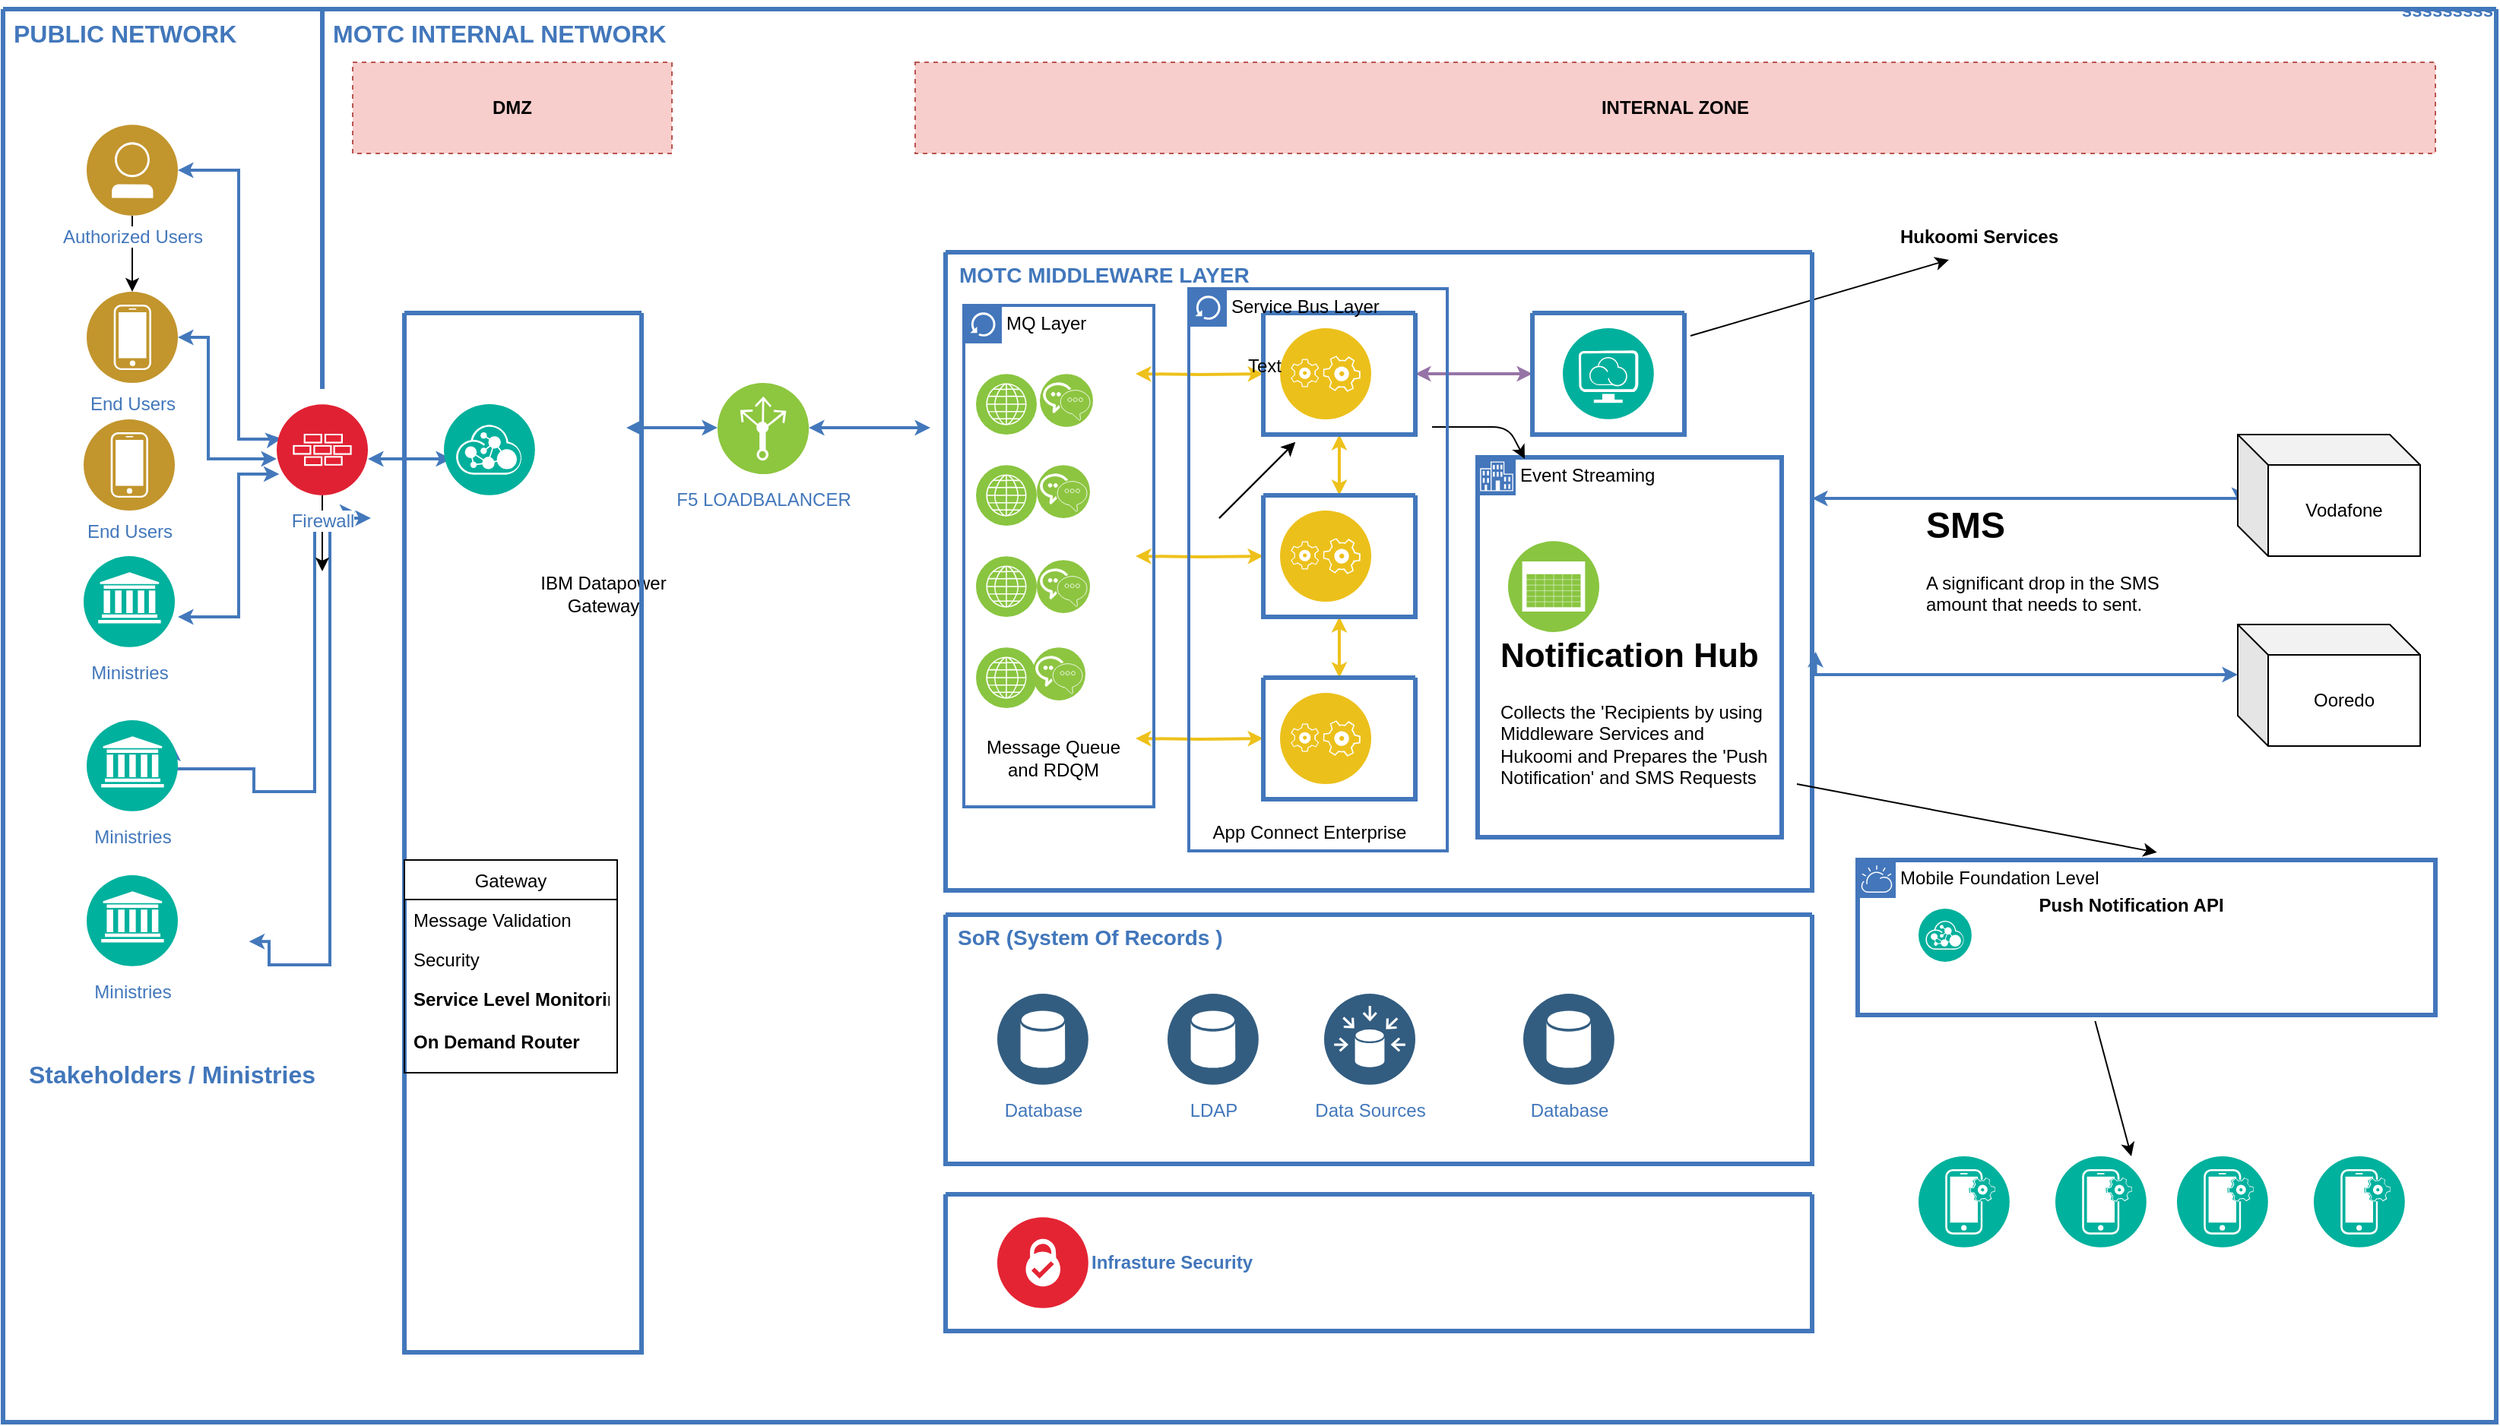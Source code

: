<mxfile version="14.9.8" type="github">
  <diagram id="31b32b95-0358-9bc7-6ba0-a27c054ed1a7" name="Page-1">
    <mxGraphModel dx="2889" dy="1122" grid="1" gridSize="10" guides="1" tooltips="1" connect="1" arrows="1" fold="1" page="1" pageScale="1" pageWidth="827" pageHeight="1169" background="none" math="0" shadow="0">
      <root>
        <mxCell id="0" />
        <mxCell id="1" parent="0" />
        <mxCell id="Fddl8qkM5L3DqnkjX7zU-95" value="Stakeholders / Ministries" style="text;html=1;align=left;verticalAlign=top;fontColor=#4277BB;shadow=0;dashed=0;strokeColor=none;fillColor=none;labelBackgroundColor=none;fontStyle=1;fontSize=16;spacingLeft=5;" parent="1" vertex="1">
          <mxGeometry x="10" y="710" width="170" height="30" as="geometry" />
        </mxCell>
        <mxCell id="Fddl8qkM5L3DqnkjX7zU-109" style="edgeStyle=orthogonalEdgeStyle;rounded=0;html=1;labelBackgroundColor=#ffffff;startArrow=classic;startFill=1;startSize=4;endArrow=classic;endFill=1;endSize=4;jettySize=auto;orthogonalLoop=1;strokeColor=#4378BB;strokeWidth=2;fontSize=19;fontColor=#CC99FF;exitX=1;exitY=0.25;exitDx=0;exitDy=0;" parent="1" source="Fddl8qkM5L3DqnkjX7zU-107" edge="1">
          <mxGeometry relative="1" as="geometry">
            <Array as="points">
              <mxPoint x="165" y="525" />
              <mxPoint x="165" y="540" />
              <mxPoint x="205" y="540" />
              <mxPoint x="205" y="356" />
            </Array>
            <mxPoint x="165" y="450" as="sourcePoint" />
            <mxPoint x="231.716" y="356" as="targetPoint" />
          </mxGeometry>
        </mxCell>
        <mxCell id="Fddl8qkM5L3DqnkjX7zU-110" style="edgeStyle=orthogonalEdgeStyle;rounded=0;html=1;labelBackgroundColor=#ffffff;startArrow=classic;startFill=1;startSize=4;endArrow=classic;endFill=1;endSize=4;jettySize=auto;orthogonalLoop=1;strokeColor=#4378BB;strokeWidth=2;fontSize=19;fontColor=#CC99FF;exitX=1;exitY=0.25;exitDx=0;exitDy=0;" parent="1" edge="1">
          <mxGeometry relative="1" as="geometry">
            <Array as="points">
              <mxPoint x="175" y="639" />
              <mxPoint x="175" y="654" />
              <mxPoint x="215" y="654" />
              <mxPoint x="215" y="360" />
              <mxPoint x="242" y="360" />
            </Array>
            <mxPoint x="161.833" y="638.584" as="sourcePoint" />
            <mxPoint x="242" y="360" as="targetPoint" />
          </mxGeometry>
        </mxCell>
        <mxCell id="FfRSLQZAVP2g_bOx8CqB-140" value="IBM Datapower Gateway" style="text;html=1;strokeColor=none;fillColor=none;align=center;verticalAlign=middle;whiteSpace=wrap;rounded=0;" vertex="1" parent="1">
          <mxGeometry x="350" y="400" width="90" height="20" as="geometry" />
        </mxCell>
        <mxCell id="FfRSLQZAVP2g_bOx8CqB-164" value="" style="endArrow=classic;html=1;" edge="1" parent="1">
          <mxGeometry width="50" height="50" relative="1" as="geometry">
            <mxPoint x="1110" y="240" as="sourcePoint" />
            <mxPoint x="1280" y="190" as="targetPoint" />
          </mxGeometry>
        </mxCell>
        <mxCell id="FfRSLQZAVP2g_bOx8CqB-166" value="Event Streaming " style="shape=mxgraph.ibm.box;prType=enterprise;fontStyle=0;verticalAlign=top;align=left;spacingLeft=32;spacingTop=4;fillColor=none;rounded=0;whiteSpace=wrap;html=1;strokeColor=#4376BB;strokeWidth=3;dashed=0;container=1;spacing=-4;collapsible=0;expand=0;recursiveResize=0;" vertex="1" parent="1">
          <mxGeometry x="970" y="320" width="200" height="250" as="geometry" />
        </mxCell>
        <mxCell id="FfRSLQZAVP2g_bOx8CqB-168" value="&lt;h1&gt;&lt;font style=&quot;font-size: 22px&quot;&gt;Notification Hub&lt;/font&gt;&lt;br&gt;&lt;/h1&gt;&lt;p&gt;Collects the &#39;Recipients by using Middleware Services and Hukoomi and Prepares the &#39;Push Notification&#39; and SMS Requests&lt;br&gt;&lt;/p&gt;" style="text;html=1;strokeColor=none;fillColor=none;spacing=5;spacingTop=-20;whiteSpace=wrap;overflow=hidden;rounded=0;" vertex="1" parent="1">
          <mxGeometry x="980" y="430" width="190" height="120" as="geometry" />
        </mxCell>
        <mxCell id="FfRSLQZAVP2g_bOx8CqB-170" value="" style="endArrow=classic;html=1;entryX=0.155;entryY=0.004;entryDx=0;entryDy=0;entryPerimeter=0;" edge="1" parent="1" target="FfRSLQZAVP2g_bOx8CqB-166">
          <mxGeometry width="50" height="50" relative="1" as="geometry">
            <mxPoint x="940" y="300" as="sourcePoint" />
            <mxPoint x="990" y="250" as="targetPoint" />
            <Array as="points">
              <mxPoint x="990" y="300" />
            </Array>
          </mxGeometry>
        </mxCell>
        <mxCell id="FfRSLQZAVP2g_bOx8CqB-172" value="&lt;b&gt;DMZ&lt;/b&gt;" style="rounded=0;whiteSpace=wrap;html=1;fillColor=#f8cecc;strokeColor=#b85450;dashed=1;" vertex="1" parent="1">
          <mxGeometry x="230" y="60" width="210" height="60" as="geometry" />
        </mxCell>
        <mxCell id="FfRSLQZAVP2g_bOx8CqB-173" value="&lt;b&gt;INTERNAL ZONE&lt;/b&gt;" style="rounded=0;whiteSpace=wrap;html=1;fillColor=#f8cecc;strokeColor=#b85450;dashed=1;" vertex="1" parent="1">
          <mxGeometry x="600" y="60" width="1000" height="60" as="geometry" />
        </mxCell>
        <mxCell id="FfRSLQZAVP2g_bOx8CqB-178" value="" style="endArrow=classic;html=1;" edge="1" parent="1">
          <mxGeometry width="50" height="50" relative="1" as="geometry">
            <mxPoint x="800" y="360" as="sourcePoint" />
            <mxPoint x="850" y="310" as="targetPoint" />
          </mxGeometry>
        </mxCell>
        <mxCell id="FfRSLQZAVP2g_bOx8CqB-179" value="" style="endArrow=classic;html=1;" edge="1" parent="1">
          <mxGeometry width="50" height="50" relative="1" as="geometry">
            <mxPoint x="800" y="360" as="sourcePoint" />
            <mxPoint x="850" y="310" as="targetPoint" />
          </mxGeometry>
        </mxCell>
        <mxCell id="2" value="sssssssss" style="swimlane;shadow=0;strokeColor=#4277BB;fillColor=#ffffff;fontColor=#4277BB;align=right;startSize=0;collapsible=0;strokeWidth=3;" parent="1" vertex="1">
          <mxGeometry y="25" width="1640" height="930" as="geometry" />
        </mxCell>
        <mxCell id="3" value="&lt;div&gt;PUBLIC NETWORK&lt;/div&gt;&lt;div&gt;&lt;br&gt;&lt;/div&gt;" style="text;html=1;align=left;verticalAlign=top;fontColor=#4277BB;shadow=0;dashed=0;strokeColor=none;fillColor=none;labelBackgroundColor=none;fontStyle=1;fontSize=16;spacingLeft=5;" parent="2" vertex="1">
          <mxGeometry width="170" height="30" as="geometry" />
        </mxCell>
        <mxCell id="4" value="" style="line;strokeWidth=3;direction=south;html=1;shadow=0;labelBackgroundColor=none;fillColor=none;gradientColor=none;fontSize=12;fontColor=#4277BB;align=right;strokeColor=#4277BB;" parent="2" vertex="1">
          <mxGeometry x="205" width="10" height="250" as="geometry" />
        </mxCell>
        <mxCell id="5" value="MOTC INTERNAL NETWORK" style="text;html=1;align=left;verticalAlign=top;fontColor=#4277BB;shadow=0;dashed=0;strokeColor=none;fillColor=none;labelBackgroundColor=none;fontStyle=1;fontSize=16;spacingLeft=5;" parent="2" vertex="1">
          <mxGeometry x="210" width="240" height="35" as="geometry" />
        </mxCell>
        <mxCell id="17" value="" style="swimlane;shadow=0;strokeColor=#4277BB;fillColor=#ffffff;fontColor=#4277BB;align=right;startSize=0;collapsible=0;strokeWidth=3;" parent="2" vertex="1">
          <mxGeometry x="620" y="780" width="570" height="90" as="geometry" />
        </mxCell>
        <mxCell id="18" value="&lt;b&gt;Infrasture Security&lt;/b&gt;" style="aspect=fixed;perimeter=ellipsePerimeter;html=1;align=left;shadow=0;dashed=0;image;image=img/lib/ibm/blockchain/certificate_authority.svg;labelBackgroundColor=#ffffff;strokeColor=#666666;strokeWidth=3;fillColor=#C2952D;gradientColor=none;fontSize=12;fontColor=#4277BB;labelPosition=right;verticalLabelPosition=middle;verticalAlign=middle;" parent="17" vertex="1">
          <mxGeometry x="34" y="15" width="60" height="60" as="geometry" />
        </mxCell>
        <mxCell id="19" style="edgeStyle=orthogonalEdgeStyle;rounded=0;comic=0;html=1;exitX=1;exitY=0.5;entryX=0;entryY=0.25;startArrow=classic;startFill=1;endArrow=classic;endFill=1;jettySize=auto;orthogonalLoop=1;strokeColor=#4378BB;strokeWidth=2;fontFamily=Helvetica;fontSize=19;fontColor=#CC99FF;endSize=4;startSize=4;" parent="2" source="20" edge="1">
          <mxGeometry relative="1" as="geometry">
            <Array as="points">
              <mxPoint x="155" y="106" />
              <mxPoint x="155" y="283" />
              <mxPoint x="180" y="283" />
            </Array>
            <mxPoint x="183.167" y="282.584" as="targetPoint" />
          </mxGeometry>
        </mxCell>
        <mxCell id="Fddl8qkM5L3DqnkjX7zU-97" value="" style="edgeStyle=orthogonalEdgeStyle;rounded=0;orthogonalLoop=1;jettySize=auto;html=1;" parent="2" source="20" target="22" edge="1">
          <mxGeometry relative="1" as="geometry" />
        </mxCell>
        <mxCell id="20" value="Authorized Users" style="aspect=fixed;perimeter=ellipsePerimeter;html=1;align=center;shadow=0;dashed=0;image;image=img/lib/ibm/users/user.svg;labelBackgroundColor=#ffffff;strokeColor=#666666;strokeWidth=3;fillColor=#C2952D;gradientColor=none;fontSize=12;fontColor=#4277BB;" parent="2" vertex="1">
          <mxGeometry x="55" y="76" width="60" height="60" as="geometry" />
        </mxCell>
        <mxCell id="21" style="edgeStyle=orthogonalEdgeStyle;rounded=0;html=1;labelBackgroundColor=#ffffff;startArrow=classic;startFill=1;startSize=4;endArrow=classic;endFill=1;endSize=4;jettySize=auto;orthogonalLoop=1;strokeColor=#4378BB;strokeWidth=2;fontSize=19;fontColor=#CC99FF;" parent="2" source="22" edge="1">
          <mxGeometry relative="1" as="geometry">
            <Array as="points">
              <mxPoint x="135" y="216" />
              <mxPoint x="135" y="296" />
            </Array>
            <mxPoint x="180" y="296" as="targetPoint" />
          </mxGeometry>
        </mxCell>
        <mxCell id="22" value="End Users" style="aspect=fixed;perimeter=ellipsePerimeter;html=1;align=center;shadow=0;dashed=0;image;image=img/lib/ibm/users/device.svg;labelBackgroundColor=#ffffff;strokeColor=#666666;strokeWidth=3;fillColor=#C2952D;gradientColor=none;fontSize=12;fontColor=#4277BB;" parent="2" vertex="1">
          <mxGeometry x="55" y="186" width="60" height="60" as="geometry" />
        </mxCell>
        <mxCell id="23" style="edgeStyle=orthogonalEdgeStyle;rounded=0;html=1;labelBackgroundColor=#ffffff;startArrow=classic;startFill=1;startSize=4;endArrow=classic;endFill=1;endSize=4;jettySize=auto;orthogonalLoop=1;strokeColor=#4378BB;strokeWidth=2;fontSize=19;fontColor=#CC99FF;" parent="2" edge="1">
          <mxGeometry relative="1" as="geometry">
            <Array as="points">
              <mxPoint x="155" y="400" />
              <mxPoint x="155" y="306" />
            </Array>
            <mxPoint x="115" y="400" as="sourcePoint" />
            <mxPoint x="181.716" y="306" as="targetPoint" />
          </mxGeometry>
        </mxCell>
        <mxCell id="25" style="edgeStyle=orthogonalEdgeStyle;rounded=0;html=1;labelBackgroundColor=#ffffff;startArrow=classic;startFill=1;startSize=4;endArrow=classic;endFill=1;endSize=4;jettySize=auto;orthogonalLoop=1;strokeColor=#4378BB;strokeWidth=2;fontSize=19;fontColor=#CC99FF;" parent="2" edge="1">
          <mxGeometry relative="1" as="geometry">
            <mxPoint x="240" y="296" as="sourcePoint" />
            <mxPoint x="295" y="296" as="targetPoint" />
          </mxGeometry>
        </mxCell>
        <mxCell id="35" value="" style="swimlane;shadow=0;strokeColor=#4277BB;fillColor=#ffffff;fontColor=#4277BB;align=right;startSize=0;collapsible=0;strokeWidth=3;" parent="2" vertex="1">
          <mxGeometry x="620" y="160" width="570" height="420" as="geometry" />
        </mxCell>
        <mxCell id="52" value="&lt;b&gt;MOTC MIDDLEWARE LAYER&lt;/b&gt;" style="text;html=1;align=left;verticalAlign=top;fontColor=#4277BB;shadow=0;dashed=0;strokeColor=none;fillColor=none;labelBackgroundColor=none;fontStyle=0;fontSize=14;spacingLeft=5;" parent="35" vertex="1">
          <mxGeometry x="2" width="231" height="24" as="geometry" />
        </mxCell>
        <mxCell id="84" style="edgeStyle=orthogonalEdgeStyle;rounded=0;html=1;entryX=0;entryY=0.5;labelBackgroundColor=#ffffff;startArrow=classic;startFill=1;startSize=4;endArrow=classic;endFill=1;endSize=4;jettySize=auto;orthogonalLoop=1;strokeColor=#EEC11B;strokeWidth=2;fontSize=14;fontColor=#4277BB;" parent="35" target="68" edge="1">
          <mxGeometry relative="1" as="geometry">
            <mxPoint x="125" y="80" as="sourcePoint" />
          </mxGeometry>
        </mxCell>
        <mxCell id="85" style="edgeStyle=orthogonalEdgeStyle;rounded=0;html=1;entryX=0;entryY=0.5;labelBackgroundColor=#ffffff;startArrow=classic;startFill=1;startSize=4;endArrow=classic;endFill=1;endSize=4;jettySize=auto;orthogonalLoop=1;strokeColor=#9673a6;strokeWidth=2;fontSize=14;fontColor=#4277BB;fillColor=#e1d5e7;" parent="35" source="68" target="70" edge="1">
          <mxGeometry relative="1" as="geometry" />
        </mxCell>
        <mxCell id="93" style="edgeStyle=orthogonalEdgeStyle;rounded=0;html=1;entryX=0.5;entryY=0;labelBackgroundColor=#ffffff;startArrow=classic;startFill=1;startSize=4;endArrow=classic;endFill=1;endSize=4;jettySize=auto;orthogonalLoop=1;strokeColor=#EEC11B;strokeWidth=2;fontSize=14;fontColor=#4277BB;" parent="35" source="68" target="74" edge="1">
          <mxGeometry relative="1" as="geometry" />
        </mxCell>
        <mxCell id="68" value="" style="swimlane;shadow=0;strokeColor=#4277BB;fillColor=#ffffff;fontColor=#4277BB;align=right;startSize=0;collapsible=0;strokeWidth=3;" parent="35" vertex="1">
          <mxGeometry x="209" y="40" width="100" height="80" as="geometry" />
        </mxCell>
        <mxCell id="FfRSLQZAVP2g_bOx8CqB-156" value="" style="aspect=fixed;perimeter=ellipsePerimeter;html=1;align=center;shadow=0;dashed=0;fontColor=#4277BB;labelBackgroundColor=#ffffff;fontSize=12;spacingTop=3;image;image=img/lib/ibm/applications/application_logic.svg;" vertex="1" parent="68">
          <mxGeometry x="11" y="10" width="60" height="60" as="geometry" />
        </mxCell>
        <mxCell id="70" value="" style="swimlane;shadow=0;strokeColor=#4277BB;fillColor=#ffffff;fontColor=#4277BB;align=right;startSize=0;collapsible=0;strokeWidth=3;" parent="35" vertex="1">
          <mxGeometry x="386" y="40" width="100" height="80" as="geometry" />
        </mxCell>
        <mxCell id="FfRSLQZAVP2g_bOx8CqB-162" value="" style="aspect=fixed;perimeter=ellipsePerimeter;html=1;align=center;shadow=0;dashed=0;fontColor=#4277BB;labelBackgroundColor=#ffffff;fontSize=12;spacingTop=3;image;image=img/lib/ibm/management/provider_cloud_portal_service.svg;" vertex="1" parent="70">
          <mxGeometry x="20" y="10" width="60" height="60" as="geometry" />
        </mxCell>
        <mxCell id="86" style="edgeStyle=orthogonalEdgeStyle;rounded=0;html=1;entryX=0;entryY=0.5;labelBackgroundColor=#ffffff;startArrow=classic;startFill=1;startSize=4;endArrow=classic;endFill=1;endSize=4;jettySize=auto;orthogonalLoop=1;strokeColor=#EEC11B;strokeWidth=2;fontSize=14;fontColor=#4277BB;" parent="35" target="74" edge="1">
          <mxGeometry relative="1" as="geometry">
            <mxPoint x="125" y="200" as="sourcePoint" />
          </mxGeometry>
        </mxCell>
        <mxCell id="92" style="edgeStyle=orthogonalEdgeStyle;rounded=0;html=1;entryX=0.5;entryY=0;labelBackgroundColor=#ffffff;startArrow=classic;startFill=1;startSize=4;endArrow=classic;endFill=1;endSize=4;jettySize=auto;orthogonalLoop=1;strokeColor=#EEC11B;strokeWidth=2;fontSize=14;fontColor=#4277BB;" parent="35" source="74" target="80" edge="1">
          <mxGeometry relative="1" as="geometry" />
        </mxCell>
        <mxCell id="74" value="" style="swimlane;shadow=0;strokeColor=#4277BB;fillColor=#ffffff;fontColor=#4277BB;align=right;startSize=0;collapsible=0;strokeWidth=3;" parent="35" vertex="1">
          <mxGeometry x="209.0" y="160" width="100" height="80" as="geometry" />
        </mxCell>
        <mxCell id="FfRSLQZAVP2g_bOx8CqB-155" value="" style="aspect=fixed;perimeter=ellipsePerimeter;html=1;align=center;shadow=0;dashed=0;fontColor=#4277BB;labelBackgroundColor=#ffffff;fontSize=12;spacingTop=3;image;image=img/lib/ibm/applications/application_logic.svg;" vertex="1" parent="74">
          <mxGeometry x="11.0" y="10" width="60" height="60" as="geometry" />
        </mxCell>
        <mxCell id="88" style="edgeStyle=orthogonalEdgeStyle;rounded=0;html=1;entryX=0;entryY=0.5;labelBackgroundColor=#ffffff;startArrow=classic;startFill=1;startSize=4;endArrow=classic;endFill=1;endSize=4;jettySize=auto;orthogonalLoop=1;strokeColor=#EEC11B;strokeWidth=2;fontSize=14;fontColor=#4277BB;" parent="35" target="80" edge="1">
          <mxGeometry relative="1" as="geometry">
            <mxPoint x="125" y="320" as="sourcePoint" />
          </mxGeometry>
        </mxCell>
        <mxCell id="80" value="" style="swimlane;shadow=0;strokeColor=#4277BB;fillColor=#ffffff;fontColor=#4277BB;align=right;startSize=0;collapsible=0;strokeWidth=3;" parent="35" vertex="1">
          <mxGeometry x="209.0" y="280" width="100" height="80" as="geometry" />
        </mxCell>
        <mxCell id="FfRSLQZAVP2g_bOx8CqB-154" value="" style="aspect=fixed;perimeter=ellipsePerimeter;html=1;align=center;shadow=0;dashed=0;fontColor=#4277BB;labelBackgroundColor=#ffffff;fontSize=12;spacingTop=3;image;image=img/lib/ibm/applications/application_logic.svg;" vertex="1" parent="80">
          <mxGeometry x="11.0" y="10" width="60" height="60" as="geometry" />
        </mxCell>
        <mxCell id="FfRSLQZAVP2g_bOx8CqB-144" value="" style="aspect=fixed;perimeter=ellipsePerimeter;html=1;align=center;shadow=0;dashed=0;fontColor=#4277BB;labelBackgroundColor=#ffffff;fontSize=12;spacingTop=3;image;image=img/lib/ibm/infrastructure/channels.svg;" vertex="1" parent="35">
          <mxGeometry x="20" y="80" width="40" height="40" as="geometry" />
        </mxCell>
        <mxCell id="FfRSLQZAVP2g_bOx8CqB-145" value="" style="aspect=fixed;perimeter=ellipsePerimeter;html=1;align=center;shadow=0;dashed=0;fontColor=#4277BB;labelBackgroundColor=#ffffff;fontSize=12;spacingTop=3;image;image=img/lib/ibm/infrastructure/channels.svg;" vertex="1" parent="35">
          <mxGeometry x="20" y="140" width="40" height="40" as="geometry" />
        </mxCell>
        <mxCell id="FfRSLQZAVP2g_bOx8CqB-147" value="" style="aspect=fixed;perimeter=ellipsePerimeter;html=1;align=center;shadow=0;dashed=0;fontColor=#4277BB;labelBackgroundColor=#ffffff;fontSize=12;spacingTop=3;image;image=img/lib/ibm/infrastructure/channels.svg;" vertex="1" parent="35">
          <mxGeometry x="20" y="260" width="40" height="40" as="geometry" />
        </mxCell>
        <mxCell id="FfRSLQZAVP2g_bOx8CqB-146" value="" style="aspect=fixed;perimeter=ellipsePerimeter;html=1;align=center;shadow=0;dashed=0;fontColor=#4277BB;labelBackgroundColor=#ffffff;fontSize=12;spacingTop=3;image;image=img/lib/ibm/infrastructure/channels.svg;" vertex="1" parent="35">
          <mxGeometry x="20" y="200" width="40" height="40" as="geometry" />
        </mxCell>
        <mxCell id="FfRSLQZAVP2g_bOx8CqB-143" value="MQ Layer" style="shape=mxgraph.ibm.box;prType=classic;fontStyle=0;verticalAlign=top;align=left;spacingLeft=32;spacingTop=4;fillColor=none;rounded=0;whiteSpace=wrap;html=1;strokeColor=#4376BB;strokeWidth=2;dashed=0;container=1;spacing=-4;collapsible=0;expand=0;recursiveResize=0;" vertex="1" parent="35">
          <mxGeometry x="12" y="35" width="125" height="330" as="geometry" />
        </mxCell>
        <mxCell id="FfRSLQZAVP2g_bOx8CqB-148" value="Message Queue and RDQM" style="text;html=1;strokeColor=none;fillColor=none;align=center;verticalAlign=middle;whiteSpace=wrap;rounded=0;" vertex="1" parent="FfRSLQZAVP2g_bOx8CqB-143">
          <mxGeometry x="8" y="285" width="102" height="25" as="geometry" />
        </mxCell>
        <mxCell id="FfRSLQZAVP2g_bOx8CqB-149" value="" style="aspect=fixed;perimeter=ellipsePerimeter;html=1;align=center;shadow=0;dashed=0;fontColor=#4277BB;labelBackgroundColor=#ffffff;fontSize=12;spacingTop=3;image;image=img/lib/ibm/infrastructure/enterprise_messaging.svg;" vertex="1" parent="FfRSLQZAVP2g_bOx8CqB-143">
          <mxGeometry x="50" y="45" width="35" height="35" as="geometry" />
        </mxCell>
        <mxCell id="FfRSLQZAVP2g_bOx8CqB-152" value="" style="aspect=fixed;perimeter=ellipsePerimeter;html=1;align=center;shadow=0;dashed=0;fontColor=#4277BB;labelBackgroundColor=#ffffff;fontSize=12;spacingTop=3;image;image=img/lib/ibm/infrastructure/enterprise_messaging.svg;" vertex="1" parent="FfRSLQZAVP2g_bOx8CqB-143">
          <mxGeometry x="45" y="225" width="35" height="35" as="geometry" />
        </mxCell>
        <mxCell id="FfRSLQZAVP2g_bOx8CqB-150" value="" style="aspect=fixed;perimeter=ellipsePerimeter;html=1;align=center;shadow=0;dashed=0;fontColor=#4277BB;labelBackgroundColor=#ffffff;fontSize=12;spacingTop=3;image;image=img/lib/ibm/infrastructure/enterprise_messaging.svg;" vertex="1" parent="35">
          <mxGeometry x="60" y="140" width="35" height="35" as="geometry" />
        </mxCell>
        <mxCell id="FfRSLQZAVP2g_bOx8CqB-151" value="" style="aspect=fixed;perimeter=ellipsePerimeter;html=1;align=center;shadow=0;dashed=0;fontColor=#4277BB;labelBackgroundColor=#ffffff;fontSize=12;spacingTop=3;image;image=img/lib/ibm/infrastructure/enterprise_messaging.svg;" vertex="1" parent="35">
          <mxGeometry x="60" y="202.5" width="35" height="35" as="geometry" />
        </mxCell>
        <mxCell id="FfRSLQZAVP2g_bOx8CqB-167" value="" style="aspect=fixed;perimeter=ellipsePerimeter;html=1;align=center;shadow=0;dashed=0;fontColor=#4277BB;labelBackgroundColor=#ffffff;fontSize=12;spacingTop=3;image;image=img/lib/ibm/infrastructure/event_feed.svg;" vertex="1" parent="35">
          <mxGeometry x="370" y="190" width="60" height="60" as="geometry" />
        </mxCell>
        <mxCell id="FfRSLQZAVP2g_bOx8CqB-158" value="&lt;div&gt;Service Bus Layer&lt;/div&gt;&lt;div&gt;&lt;br&gt;&lt;/div&gt;" style="shape=mxgraph.ibm.box;prType=classic;fontStyle=0;verticalAlign=top;align=left;spacingLeft=32;spacingTop=4;fillColor=none;rounded=0;whiteSpace=wrap;html=1;strokeColor=#4376BB;strokeWidth=2;dashed=0;container=1;spacing=-4;collapsible=0;expand=0;recursiveResize=0;" vertex="1" parent="35">
          <mxGeometry x="160" y="24" width="170" height="370" as="geometry" />
        </mxCell>
        <mxCell id="FfRSLQZAVP2g_bOx8CqB-157" value="App Connect Enterprise" style="text;html=1;strokeColor=none;fillColor=none;align=center;verticalAlign=middle;whiteSpace=wrap;rounded=0;" vertex="1" parent="FfRSLQZAVP2g_bOx8CqB-158">
          <mxGeometry x="-21.5" y="348" width="201" height="20" as="geometry" />
        </mxCell>
        <mxCell id="FfRSLQZAVP2g_bOx8CqB-180" value="" style="endArrow=classic;html=1;entryX=0.518;entryY=-0.049;entryDx=0;entryDy=0;entryPerimeter=0;" edge="1" parent="35" target="FfRSLQZAVP2g_bOx8CqB-175">
          <mxGeometry width="50" height="50" relative="1" as="geometry">
            <mxPoint x="560" y="350" as="sourcePoint" />
            <mxPoint x="800" y="365" as="targetPoint" />
          </mxGeometry>
        </mxCell>
        <mxCell id="55" value="" style="swimlane;shadow=0;strokeColor=#4277BB;fillColor=#ffffff;fontColor=#4277BB;align=right;startSize=0;collapsible=0;strokeWidth=3;" parent="2" vertex="1">
          <mxGeometry x="620" y="596" width="570" height="164" as="geometry" />
        </mxCell>
        <mxCell id="60" value="&lt;b&gt;SoR (System Of Records )&lt;/b&gt;" style="text;html=1;align=left;verticalAlign=top;fontColor=#4277BB;shadow=0;dashed=0;strokeColor=none;fillColor=none;labelBackgroundColor=none;fontStyle=0;fontSize=14;spacingLeft=5;" parent="55" vertex="1">
          <mxGeometry x="1" width="231" height="24" as="geometry" />
        </mxCell>
        <mxCell id="Fddl8qkM5L3DqnkjX7zU-104" value="Database" style="aspect=fixed;perimeter=ellipsePerimeter;html=1;align=center;shadow=0;dashed=0;fontColor=#4277BB;labelBackgroundColor=#ffffff;fontSize=12;spacingTop=3;image;image=img/lib/ibm/data/data_services.svg;" parent="55" vertex="1">
          <mxGeometry x="34" y="52" width="60" height="60" as="geometry" />
        </mxCell>
        <mxCell id="Fddl8qkM5L3DqnkjX7zU-105" value="LDAP" style="aspect=fixed;perimeter=ellipsePerimeter;html=1;align=center;shadow=0;dashed=0;fontColor=#4277BB;labelBackgroundColor=#ffffff;fontSize=12;spacingTop=3;image;image=img/lib/ibm/data/data_services.svg;" parent="55" vertex="1">
          <mxGeometry x="146" y="52" width="60" height="60" as="geometry" />
        </mxCell>
        <mxCell id="Fddl8qkM5L3DqnkjX7zU-106" value="Data Sources" style="aspect=fixed;perimeter=ellipsePerimeter;html=1;align=center;shadow=0;dashed=0;fontColor=#4277BB;labelBackgroundColor=#ffffff;fontSize=12;spacingTop=3;image;image=img/lib/ibm/data/data_sources.svg;" parent="55" vertex="1">
          <mxGeometry x="249" y="52" width="60" height="60" as="geometry" />
        </mxCell>
        <mxCell id="FfRSLQZAVP2g_bOx8CqB-187" value="Database" style="aspect=fixed;perimeter=ellipsePerimeter;html=1;align=center;shadow=0;dashed=0;fontColor=#4277BB;labelBackgroundColor=#ffffff;fontSize=12;spacingTop=3;image;image=img/lib/ibm/data/data_services.svg;" vertex="1" parent="55">
          <mxGeometry x="380" y="52" width="60" height="60" as="geometry" />
        </mxCell>
        <mxCell id="61" style="edgeStyle=elbowEdgeStyle;rounded=0;html=1;labelBackgroundColor=#ffffff;startArrow=classic;startFill=1;startSize=4;endArrow=classic;endFill=1;endSize=4;jettySize=auto;orthogonalLoop=1;strokeColor=#4378BB;strokeWidth=2;fontSize=19;fontColor=#CC99FF;elbow=vertical;exitX=0.008;exitY=0.563;exitDx=0;exitDy=0;exitPerimeter=0;" parent="2" edge="1" source="An-Oq0qILla8oX6ax3uO-104">
          <mxGeometry relative="1" as="geometry">
            <mxPoint x="1190" y="322" as="targetPoint" />
            <Array as="points">
              <mxPoint x="1208" y="322" />
            </Array>
            <mxPoint x="1277.067" y="322" as="sourcePoint" />
          </mxGeometry>
        </mxCell>
        <mxCell id="63" style="edgeStyle=elbowEdgeStyle;rounded=0;html=1;labelBackgroundColor=#ffffff;startArrow=classic;startFill=1;startSize=4;endArrow=classic;endFill=1;endSize=4;jettySize=auto;orthogonalLoop=1;strokeColor=#4378BB;strokeWidth=2;fontSize=19;fontColor=#CC99FF;elbow=vertical;entryX=1.004;entryY=0.626;entryDx=0;entryDy=0;entryPerimeter=0;" parent="2" target="35" edge="1" source="An-Oq0qILla8oX6ax3uO-103">
          <mxGeometry relative="1" as="geometry">
            <mxPoint x="1207" y="438" as="targetPoint" />
            <Array as="points">
              <mxPoint x="1207" y="438" />
            </Array>
            <mxPoint x="1277" y="438" as="sourcePoint" />
          </mxGeometry>
        </mxCell>
        <mxCell id="Fddl8qkM5L3DqnkjX7zU-99" value="Ministries" style="aspect=fixed;perimeter=ellipsePerimeter;html=1;align=center;shadow=0;dashed=0;fontColor=#4277BB;labelBackgroundColor=#ffffff;fontSize=12;spacingTop=3;image;image=img/lib/ibm/management/information_governance.svg;" parent="2" vertex="1">
          <mxGeometry x="53" y="360" width="60" height="60" as="geometry" />
        </mxCell>
        <mxCell id="Fddl8qkM5L3DqnkjX7zU-101" value="" style="edgeStyle=orthogonalEdgeStyle;rounded=0;orthogonalLoop=1;jettySize=auto;html=1;" parent="2" source="Fddl8qkM5L3DqnkjX7zU-100" edge="1">
          <mxGeometry relative="1" as="geometry">
            <mxPoint x="210" y="370" as="targetPoint" />
          </mxGeometry>
        </mxCell>
        <mxCell id="Fddl8qkM5L3DqnkjX7zU-100" value="Firewall" style="aspect=fixed;perimeter=ellipsePerimeter;html=1;align=center;shadow=0;dashed=0;fontColor=#4277BB;labelBackgroundColor=#ffffff;fontSize=12;spacingTop=3;image;image=img/lib/ibm/security/firewall.svg;" parent="2" vertex="1">
          <mxGeometry x="180" y="260" width="60" height="60" as="geometry" />
        </mxCell>
        <mxCell id="Fddl8qkM5L3DqnkjX7zU-107" value="Ministries" style="aspect=fixed;perimeter=ellipsePerimeter;html=1;align=center;shadow=0;dashed=0;fontColor=#4277BB;labelBackgroundColor=#ffffff;fontSize=12;spacingTop=3;image;image=img/lib/ibm/management/information_governance.svg;" parent="2" vertex="1">
          <mxGeometry x="55" y="468" width="60" height="60" as="geometry" />
        </mxCell>
        <mxCell id="Fddl8qkM5L3DqnkjX7zU-108" value="Ministries" style="aspect=fixed;perimeter=ellipsePerimeter;html=1;align=center;shadow=0;dashed=0;fontColor=#4277BB;labelBackgroundColor=#ffffff;fontSize=12;spacingTop=3;image;image=img/lib/ibm/management/information_governance.svg;" parent="2" vertex="1">
          <mxGeometry x="55" y="570" width="60" height="60" as="geometry" />
        </mxCell>
        <mxCell id="Fddl8qkM5L3DqnkjX7zU-111" value="End Users" style="aspect=fixed;perimeter=ellipsePerimeter;html=1;align=center;shadow=0;dashed=0;image;image=img/lib/ibm/users/device.svg;labelBackgroundColor=#ffffff;strokeColor=#666666;strokeWidth=3;fillColor=#C2952D;gradientColor=none;fontSize=12;fontColor=#4277BB;" parent="2" vertex="1">
          <mxGeometry x="53" y="270" width="60" height="60" as="geometry" />
        </mxCell>
        <mxCell id="An-Oq0qILla8oX6ax3uO-104" value="Vodafone" style="shape=cube;whiteSpace=wrap;html=1;boundedLbl=1;backgroundOutline=1;darkOpacity=0.05;darkOpacity2=0.1;" parent="2" vertex="1">
          <mxGeometry x="1470" y="280" width="120" height="80" as="geometry" />
        </mxCell>
        <mxCell id="An-Oq0qILla8oX6ax3uO-103" value="Ooredo" style="shape=cube;whiteSpace=wrap;html=1;boundedLbl=1;backgroundOutline=1;darkOpacity=0.05;darkOpacity2=0.1;" parent="2" vertex="1">
          <mxGeometry x="1470" y="405" width="120" height="80" as="geometry" />
        </mxCell>
        <mxCell id="FfRSLQZAVP2g_bOx8CqB-124" value="" style="swimlane;shadow=0;strokeColor=#4277BB;fillColor=#ffffff;fontColor=#4277BB;align=right;startSize=0;collapsible=0;strokeWidth=3;" vertex="1" parent="2">
          <mxGeometry x="264" y="200" width="156" height="684" as="geometry" />
        </mxCell>
        <mxCell id="FfRSLQZAVP2g_bOx8CqB-127" value="" style="aspect=fixed;perimeter=ellipsePerimeter;html=1;align=center;shadow=0;dashed=0;fontColor=#4277BB;labelBackgroundColor=#ffffff;fontSize=12;spacingTop=3;image;image=img/lib/ibm/management/api_management.svg;" vertex="1" parent="FfRSLQZAVP2g_bOx8CqB-124">
          <mxGeometry x="26" y="60" width="60" height="60" as="geometry" />
        </mxCell>
        <mxCell id="FfRSLQZAVP2g_bOx8CqB-133" value="Gateway" style="swimlane;fontStyle=0;childLayout=stackLayout;horizontal=1;startSize=26;horizontalStack=0;resizeParent=1;resizeParentMax=0;resizeLast=0;collapsible=1;marginBottom=0;" vertex="1" parent="FfRSLQZAVP2g_bOx8CqB-124">
          <mxGeometry y="360" width="140" height="140" as="geometry" />
        </mxCell>
        <mxCell id="FfRSLQZAVP2g_bOx8CqB-134" value="Message Validation" style="text;strokeColor=none;fillColor=none;align=left;verticalAlign=top;spacingLeft=4;spacingRight=4;overflow=hidden;rotatable=0;points=[[0,0.5],[1,0.5]];portConstraint=eastwest;" vertex="1" parent="FfRSLQZAVP2g_bOx8CqB-133">
          <mxGeometry y="26" width="140" height="26" as="geometry" />
        </mxCell>
        <mxCell id="FfRSLQZAVP2g_bOx8CqB-135" value="Security" style="text;strokeColor=none;fillColor=none;align=left;verticalAlign=top;spacingLeft=4;spacingRight=4;overflow=hidden;rotatable=0;points=[[0,0.5],[1,0.5]];portConstraint=eastwest;" vertex="1" parent="FfRSLQZAVP2g_bOx8CqB-133">
          <mxGeometry y="52" width="140" height="26" as="geometry" />
        </mxCell>
        <mxCell id="FfRSLQZAVP2g_bOx8CqB-136" value="Service Level Monitoring&#xa;&#xa;On Demand Router&#xa;" style="text;strokeColor=none;fillColor=none;align=left;verticalAlign=top;spacingLeft=4;spacingRight=4;overflow=hidden;rotatable=0;points=[[0,0.5],[1,0.5]];portConstraint=eastwest;fontStyle=1" vertex="1" parent="FfRSLQZAVP2g_bOx8CqB-133">
          <mxGeometry y="78" width="140" height="62" as="geometry" />
        </mxCell>
        <mxCell id="FfRSLQZAVP2g_bOx8CqB-130" style="edgeStyle=elbowEdgeStyle;rounded=0;html=1;labelBackgroundColor=#ffffff;startArrow=classic;startFill=1;startSize=4;endArrow=classic;endFill=1;endSize=4;jettySize=auto;orthogonalLoop=1;strokeColor=#4378BB;strokeWidth=2;fontSize=19;fontColor=#CC99FF;elbow=vertical;" edge="1" parent="2">
          <mxGeometry relative="1" as="geometry">
            <mxPoint x="610" y="276" as="targetPoint" />
            <Array as="points">
              <mxPoint x="551" y="275.5" />
            </Array>
            <mxPoint x="530" y="275.5" as="sourcePoint" />
          </mxGeometry>
        </mxCell>
        <mxCell id="FfRSLQZAVP2g_bOx8CqB-131" value="F5 LOADBALANCER" style="aspect=fixed;perimeter=ellipsePerimeter;html=1;align=center;shadow=0;dashed=0;fontColor=#4277BB;labelBackgroundColor=#ffffff;fontSize=12;spacingTop=3;image;image=img/lib/ibm/infrastructure/load_balancing_routing.svg;" vertex="1" parent="2">
          <mxGeometry x="470" y="246" width="60" height="60" as="geometry" />
        </mxCell>
        <mxCell id="FfRSLQZAVP2g_bOx8CqB-142" style="edgeStyle=elbowEdgeStyle;rounded=0;html=1;labelBackgroundColor=#ffffff;startArrow=classic;startFill=1;startSize=4;endArrow=classic;endFill=1;endSize=4;jettySize=auto;orthogonalLoop=1;strokeColor=#4378BB;strokeWidth=2;fontSize=19;fontColor=#CC99FF;elbow=vertical;entryX=0;entryY=0.5;entryDx=0;entryDy=0;" edge="1" parent="2" target="FfRSLQZAVP2g_bOx8CqB-131">
          <mxGeometry relative="1" as="geometry">
            <mxPoint x="490" y="276" as="targetPoint" />
            <Array as="points">
              <mxPoint x="431" y="275.5" />
            </Array>
            <mxPoint x="410" y="275.5" as="sourcePoint" />
          </mxGeometry>
        </mxCell>
        <mxCell id="An-Oq0qILla8oX6ax3uO-112" value="&lt;h1&gt;SMS&lt;span style=&quot;white-space: pre&quot;&gt; &lt;/span&gt;&lt;/h1&gt;&lt;p&gt;A significant drop in the SMS amount that needs to sent.&lt;br&gt;&lt;/p&gt;" style="text;html=1;strokeColor=none;fillColor=none;spacing=5;spacingTop=-20;whiteSpace=wrap;overflow=hidden;rounded=0;" parent="2" vertex="1">
          <mxGeometry x="1260" y="320" width="190" height="80" as="geometry" />
        </mxCell>
        <mxCell id="FfRSLQZAVP2g_bOx8CqB-165" value="&lt;b&gt;Hukoomi Services&lt;/b&gt;" style="text;html=1;strokeColor=none;fillColor=none;align=center;verticalAlign=middle;whiteSpace=wrap;rounded=0;" vertex="1" parent="2">
          <mxGeometry x="1210" y="140" width="180" height="20" as="geometry" />
        </mxCell>
        <mxCell id="FfRSLQZAVP2g_bOx8CqB-175" value="Mobile Foundation Level" style="shape=mxgraph.ibm.box;prType=cloud;fontStyle=0;verticalAlign=top;align=left;spacingLeft=32;spacingTop=4;fillColor=none;rounded=0;whiteSpace=wrap;html=1;strokeColor=#4376BB;strokeWidth=3;dashed=0;container=1;spacing=-4;collapsible=0;expand=0;recursiveResize=0;" vertex="1" parent="2">
          <mxGeometry x="1220" y="560" width="380" height="102" as="geometry" />
        </mxCell>
        <mxCell id="FfRSLQZAVP2g_bOx8CqB-176" value="" style="aspect=fixed;perimeter=ellipsePerimeter;html=1;align=center;shadow=0;dashed=0;fontColor=#4277BB;labelBackgroundColor=#ffffff;fontSize=12;spacingTop=3;image;image=img/lib/ibm/management/api_management.svg;" vertex="1" parent="FfRSLQZAVP2g_bOx8CqB-175">
          <mxGeometry x="40" y="32" width="35" height="35" as="geometry" />
        </mxCell>
        <mxCell id="FfRSLQZAVP2g_bOx8CqB-177" value="&lt;b&gt;Push Notification API&lt;/b&gt;" style="text;html=1;strokeColor=none;fillColor=none;align=center;verticalAlign=middle;whiteSpace=wrap;rounded=0;dashed=1;" vertex="1" parent="2">
          <mxGeometry x="1320" y="580" width="160" height="20" as="geometry" />
        </mxCell>
        <mxCell id="FfRSLQZAVP2g_bOx8CqB-181" value="" style="endArrow=classic;html=1;exitX=0.411;exitY=1.039;exitDx=0;exitDy=0;exitPerimeter=0;" edge="1" parent="2" source="FfRSLQZAVP2g_bOx8CqB-175">
          <mxGeometry width="50" height="50" relative="1" as="geometry">
            <mxPoint x="1360" y="725" as="sourcePoint" />
            <mxPoint x="1400" y="755" as="targetPoint" />
          </mxGeometry>
        </mxCell>
        <mxCell id="FfRSLQZAVP2g_bOx8CqB-182" value="" style="aspect=fixed;perimeter=ellipsePerimeter;html=1;align=center;shadow=0;dashed=0;fontColor=#4277BB;labelBackgroundColor=#ffffff;fontSize=12;spacingTop=3;image;image=img/lib/ibm/management/device_management.svg;" vertex="1" parent="2">
          <mxGeometry x="1260" y="755" width="60" height="60" as="geometry" />
        </mxCell>
        <mxCell id="FfRSLQZAVP2g_bOx8CqB-185" value="" style="aspect=fixed;perimeter=ellipsePerimeter;html=1;align=center;shadow=0;dashed=0;fontColor=#4277BB;labelBackgroundColor=#ffffff;fontSize=12;spacingTop=3;image;image=img/lib/ibm/management/device_management.svg;" vertex="1" parent="2">
          <mxGeometry x="1350" y="755" width="60" height="60" as="geometry" />
        </mxCell>
        <mxCell id="FfRSLQZAVP2g_bOx8CqB-184" value="" style="aspect=fixed;perimeter=ellipsePerimeter;html=1;align=center;shadow=0;dashed=0;fontColor=#4277BB;labelBackgroundColor=#ffffff;fontSize=12;spacingTop=3;image;image=img/lib/ibm/management/device_management.svg;" vertex="1" parent="2">
          <mxGeometry x="1430" y="755" width="60" height="60" as="geometry" />
        </mxCell>
        <mxCell id="FfRSLQZAVP2g_bOx8CqB-183" value="" style="aspect=fixed;perimeter=ellipsePerimeter;html=1;align=center;shadow=0;dashed=0;fontColor=#4277BB;labelBackgroundColor=#ffffff;fontSize=12;spacingTop=3;image;image=img/lib/ibm/management/device_management.svg;" vertex="1" parent="2">
          <mxGeometry x="1520" y="755" width="60" height="60" as="geometry" />
        </mxCell>
        <mxCell id="FfRSLQZAVP2g_bOx8CqB-186" value="Text" style="text;html=1;strokeColor=none;fillColor=none;align=center;verticalAlign=middle;whiteSpace=wrap;rounded=0;dashed=1;" vertex="1" parent="1">
          <mxGeometry x="810" y="250" width="40" height="20" as="geometry" />
        </mxCell>
      </root>
    </mxGraphModel>
  </diagram>
</mxfile>
